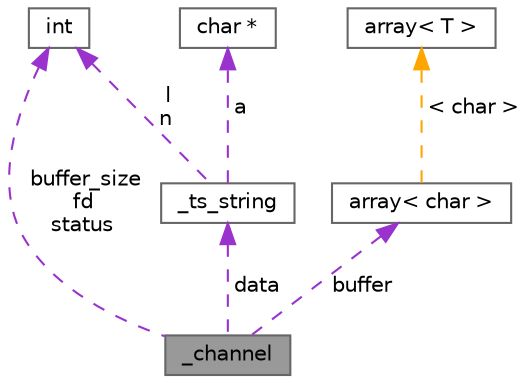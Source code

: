 digraph "_channel"
{
 // LATEX_PDF_SIZE
  bgcolor="transparent";
  edge [fontname=Helvetica,fontsize=10,labelfontname=Helvetica,labelfontsize=10];
  node [fontname=Helvetica,fontsize=10,shape=box,height=0.2,width=0.4];
  Node1 [label="_channel",height=0.2,width=0.4,color="gray40", fillcolor="grey60", style="filled", fontcolor="black",tooltip=" "];
  Node2 -> Node1 [dir="back",color="darkorchid3",style="dashed",label=" buffer_size\nfd\nstatus" ];
  Node2 [label="int",height=0.2,width=0.4,color="gray40", fillcolor="white", style="filled",tooltip=" "];
  Node3 -> Node1 [dir="back",color="darkorchid3",style="dashed",label=" data" ];
  Node3 [label="_ts_string",height=0.2,width=0.4,color="gray40", fillcolor="white", style="filled",URL="$struct__ts__string.html",tooltip=" "];
  Node2 -> Node3 [dir="back",color="darkorchid3",style="dashed",label=" l\nn" ];
  Node4 -> Node3 [dir="back",color="darkorchid3",style="dashed",label=" a" ];
  Node4 [label="char *",height=0.2,width=0.4,color="gray40", fillcolor="white", style="filled",tooltip=" "];
  Node5 -> Node1 [dir="back",color="darkorchid3",style="dashed",label=" buffer" ];
  Node5 [label="array\< char \>",height=0.2,width=0.4,color="gray40", fillcolor="white", style="filled",URL="$classarray.html",tooltip=" "];
  Node6 -> Node5 [dir="back",color="orange",style="dashed",label=" \< char \>" ];
  Node6 [label="array\< T \>",height=0.2,width=0.4,color="gray40", fillcolor="white", style="filled",URL="$classarray.html",tooltip="A template class representing an array."];
}
